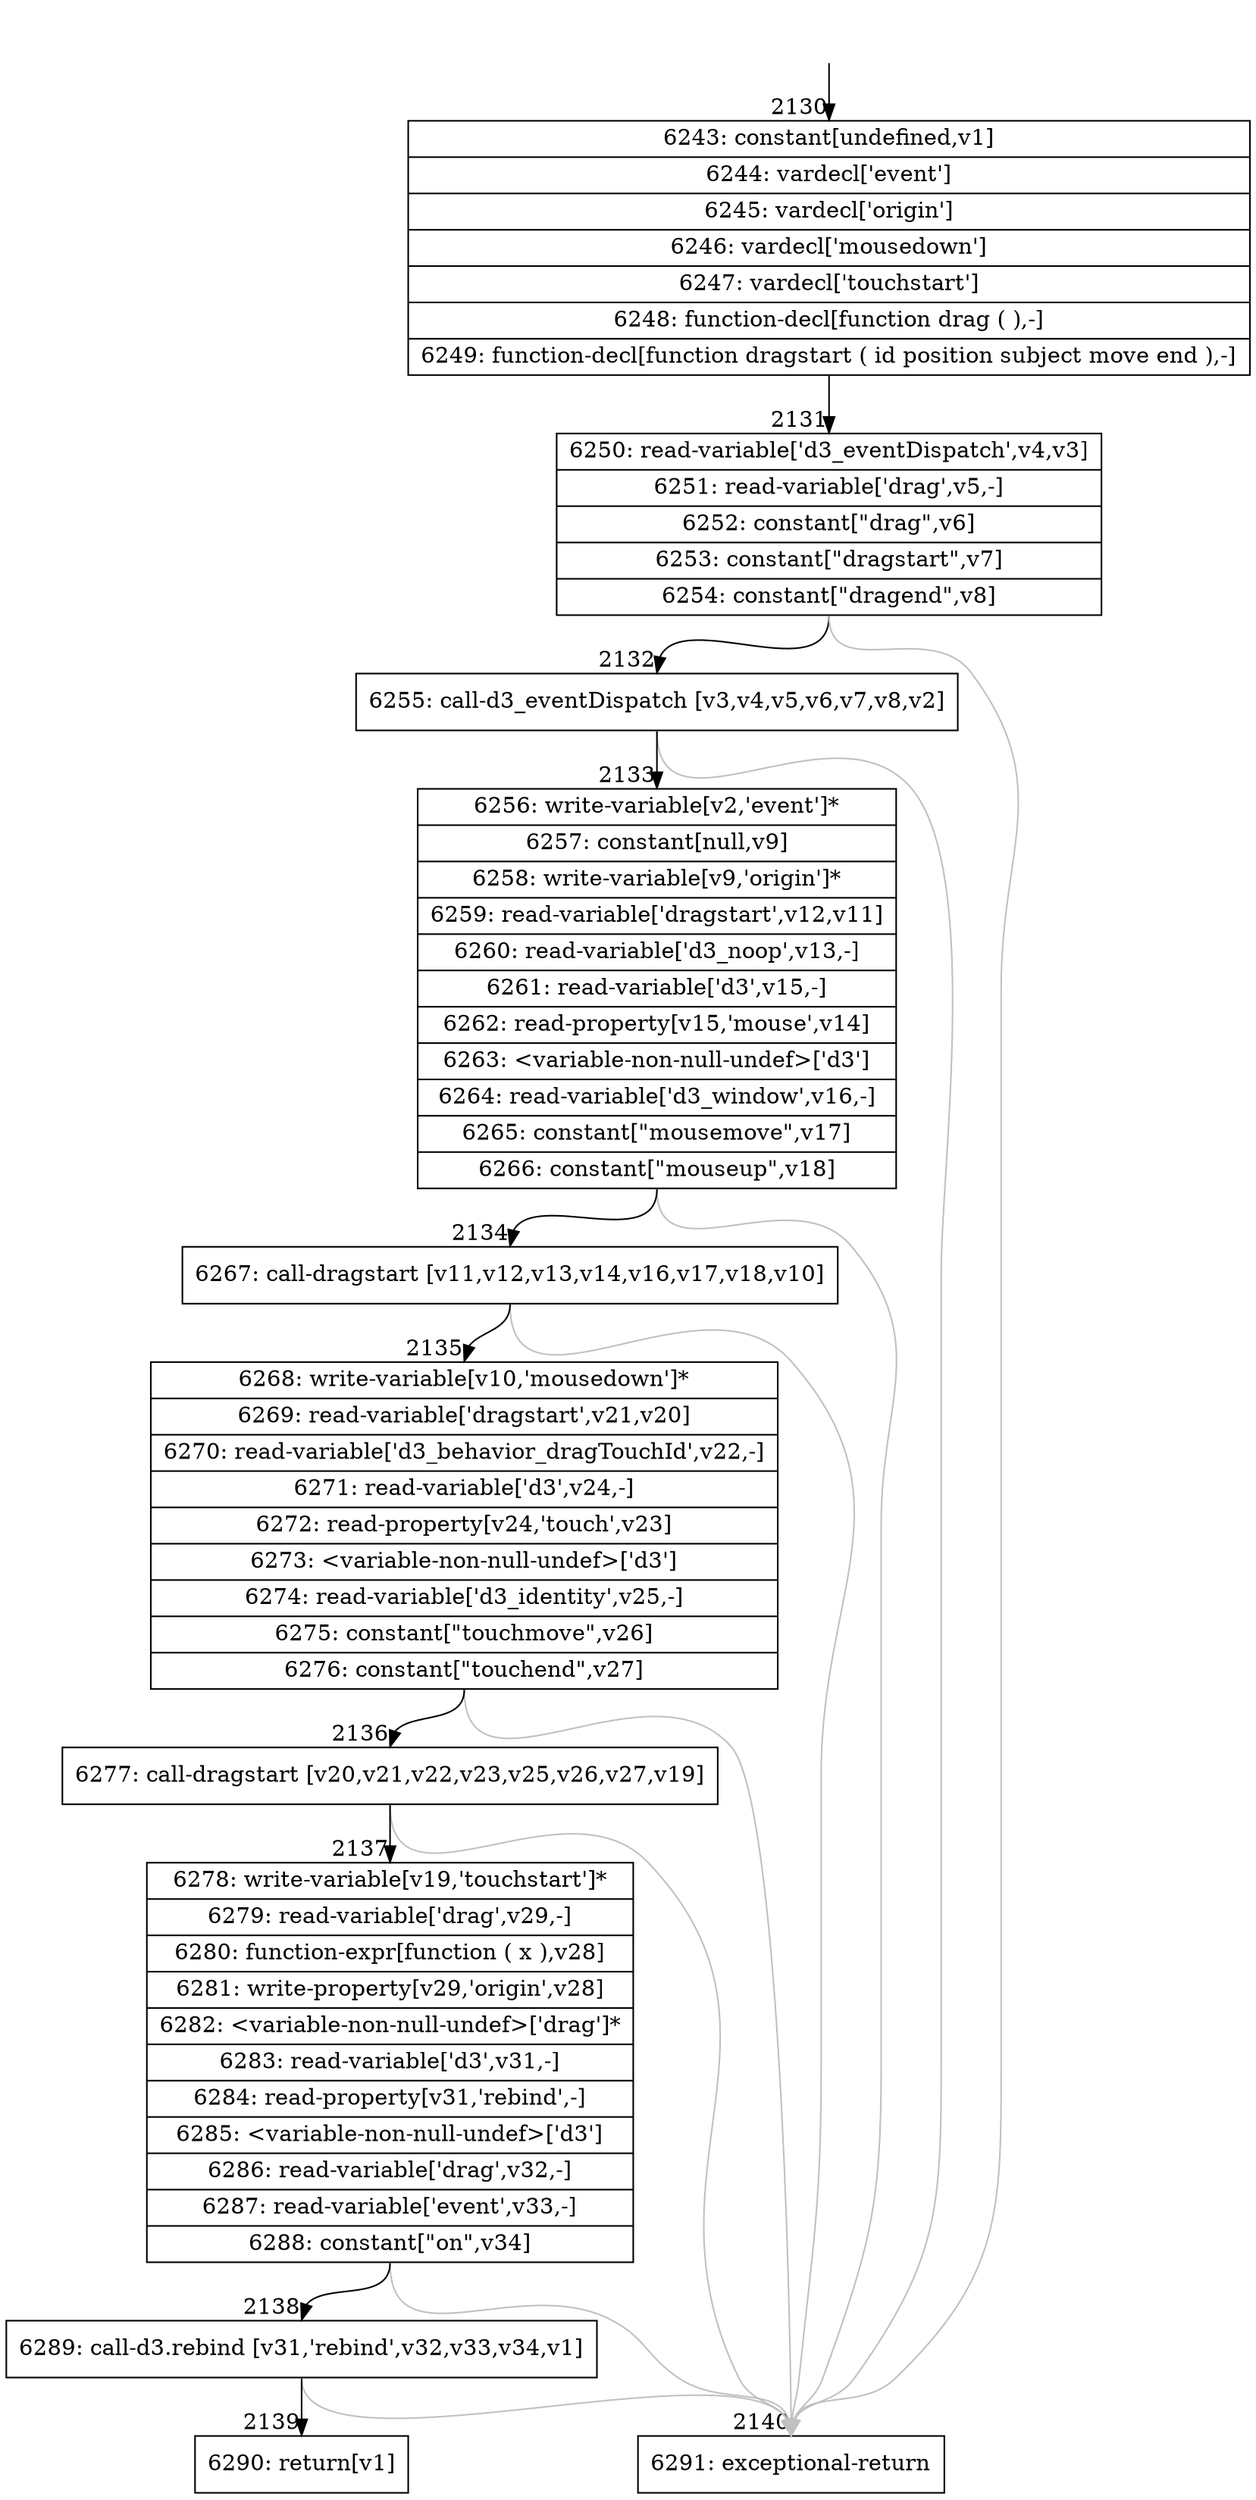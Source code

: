 digraph {
rankdir="TD"
BB_entry196[shape=none,label=""];
BB_entry196 -> BB2130 [tailport=s, headport=n, headlabel="    2130"]
BB2130 [shape=record label="{6243: constant[undefined,v1]|6244: vardecl['event']|6245: vardecl['origin']|6246: vardecl['mousedown']|6247: vardecl['touchstart']|6248: function-decl[function drag ( ),-]|6249: function-decl[function dragstart ( id position subject move end ),-]}" ] 
BB2130 -> BB2131 [tailport=s, headport=n, headlabel="      2131"]
BB2131 [shape=record label="{6250: read-variable['d3_eventDispatch',v4,v3]|6251: read-variable['drag',v5,-]|6252: constant[\"drag\",v6]|6253: constant[\"dragstart\",v7]|6254: constant[\"dragend\",v8]}" ] 
BB2131 -> BB2132 [tailport=s, headport=n, headlabel="      2132"]
BB2131 -> BB2140 [tailport=s, headport=n, color=gray, headlabel="      2140"]
BB2132 [shape=record label="{6255: call-d3_eventDispatch [v3,v4,v5,v6,v7,v8,v2]}" ] 
BB2132 -> BB2133 [tailport=s, headport=n, headlabel="      2133"]
BB2132 -> BB2140 [tailport=s, headport=n, color=gray]
BB2133 [shape=record label="{6256: write-variable[v2,'event']*|6257: constant[null,v9]|6258: write-variable[v9,'origin']*|6259: read-variable['dragstart',v12,v11]|6260: read-variable['d3_noop',v13,-]|6261: read-variable['d3',v15,-]|6262: read-property[v15,'mouse',v14]|6263: \<variable-non-null-undef\>['d3']|6264: read-variable['d3_window',v16,-]|6265: constant[\"mousemove\",v17]|6266: constant[\"mouseup\",v18]}" ] 
BB2133 -> BB2134 [tailport=s, headport=n, headlabel="      2134"]
BB2133 -> BB2140 [tailport=s, headport=n, color=gray]
BB2134 [shape=record label="{6267: call-dragstart [v11,v12,v13,v14,v16,v17,v18,v10]}" ] 
BB2134 -> BB2135 [tailport=s, headport=n, headlabel="      2135"]
BB2134 -> BB2140 [tailport=s, headport=n, color=gray]
BB2135 [shape=record label="{6268: write-variable[v10,'mousedown']*|6269: read-variable['dragstart',v21,v20]|6270: read-variable['d3_behavior_dragTouchId',v22,-]|6271: read-variable['d3',v24,-]|6272: read-property[v24,'touch',v23]|6273: \<variable-non-null-undef\>['d3']|6274: read-variable['d3_identity',v25,-]|6275: constant[\"touchmove\",v26]|6276: constant[\"touchend\",v27]}" ] 
BB2135 -> BB2136 [tailport=s, headport=n, headlabel="      2136"]
BB2135 -> BB2140 [tailport=s, headport=n, color=gray]
BB2136 [shape=record label="{6277: call-dragstart [v20,v21,v22,v23,v25,v26,v27,v19]}" ] 
BB2136 -> BB2137 [tailport=s, headport=n, headlabel="      2137"]
BB2136 -> BB2140 [tailport=s, headport=n, color=gray]
BB2137 [shape=record label="{6278: write-variable[v19,'touchstart']*|6279: read-variable['drag',v29,-]|6280: function-expr[function ( x ),v28]|6281: write-property[v29,'origin',v28]|6282: \<variable-non-null-undef\>['drag']*|6283: read-variable['d3',v31,-]|6284: read-property[v31,'rebind',-]|6285: \<variable-non-null-undef\>['d3']|6286: read-variable['drag',v32,-]|6287: read-variable['event',v33,-]|6288: constant[\"on\",v34]}" ] 
BB2137 -> BB2138 [tailport=s, headport=n, headlabel="      2138"]
BB2137 -> BB2140 [tailport=s, headport=n, color=gray]
BB2138 [shape=record label="{6289: call-d3.rebind [v31,'rebind',v32,v33,v34,v1]}" ] 
BB2138 -> BB2139 [tailport=s, headport=n, headlabel="      2139"]
BB2138 -> BB2140 [tailport=s, headport=n, color=gray]
BB2139 [shape=record label="{6290: return[v1]}" ] 
BB2140 [shape=record label="{6291: exceptional-return}" ] 
//#$~ 1248
}
